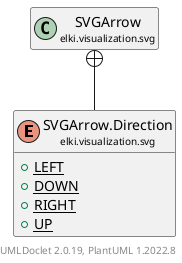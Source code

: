 @startuml
    remove .*\.(Instance|Par|Parameterizer|Factory)$
    set namespaceSeparator none
    hide empty fields
    hide empty methods

    enum "<size:14>SVGArrow.Direction\n<size:10>elki.visualization.svg" as elki.visualization.svg.SVGArrow.Direction [[SVGArrow.Direction.html]] {
        {static} +LEFT
        {static} +DOWN
        {static} +RIGHT
        {static} +UP
    }

    class "<size:14>SVGArrow\n<size:10>elki.visualization.svg" as elki.visualization.svg.SVGArrow [[SVGArrow.html]]

    elki.visualization.svg.SVGArrow +-- elki.visualization.svg.SVGArrow.Direction

    center footer UMLDoclet 2.0.19, PlantUML 1.2022.8
@enduml
